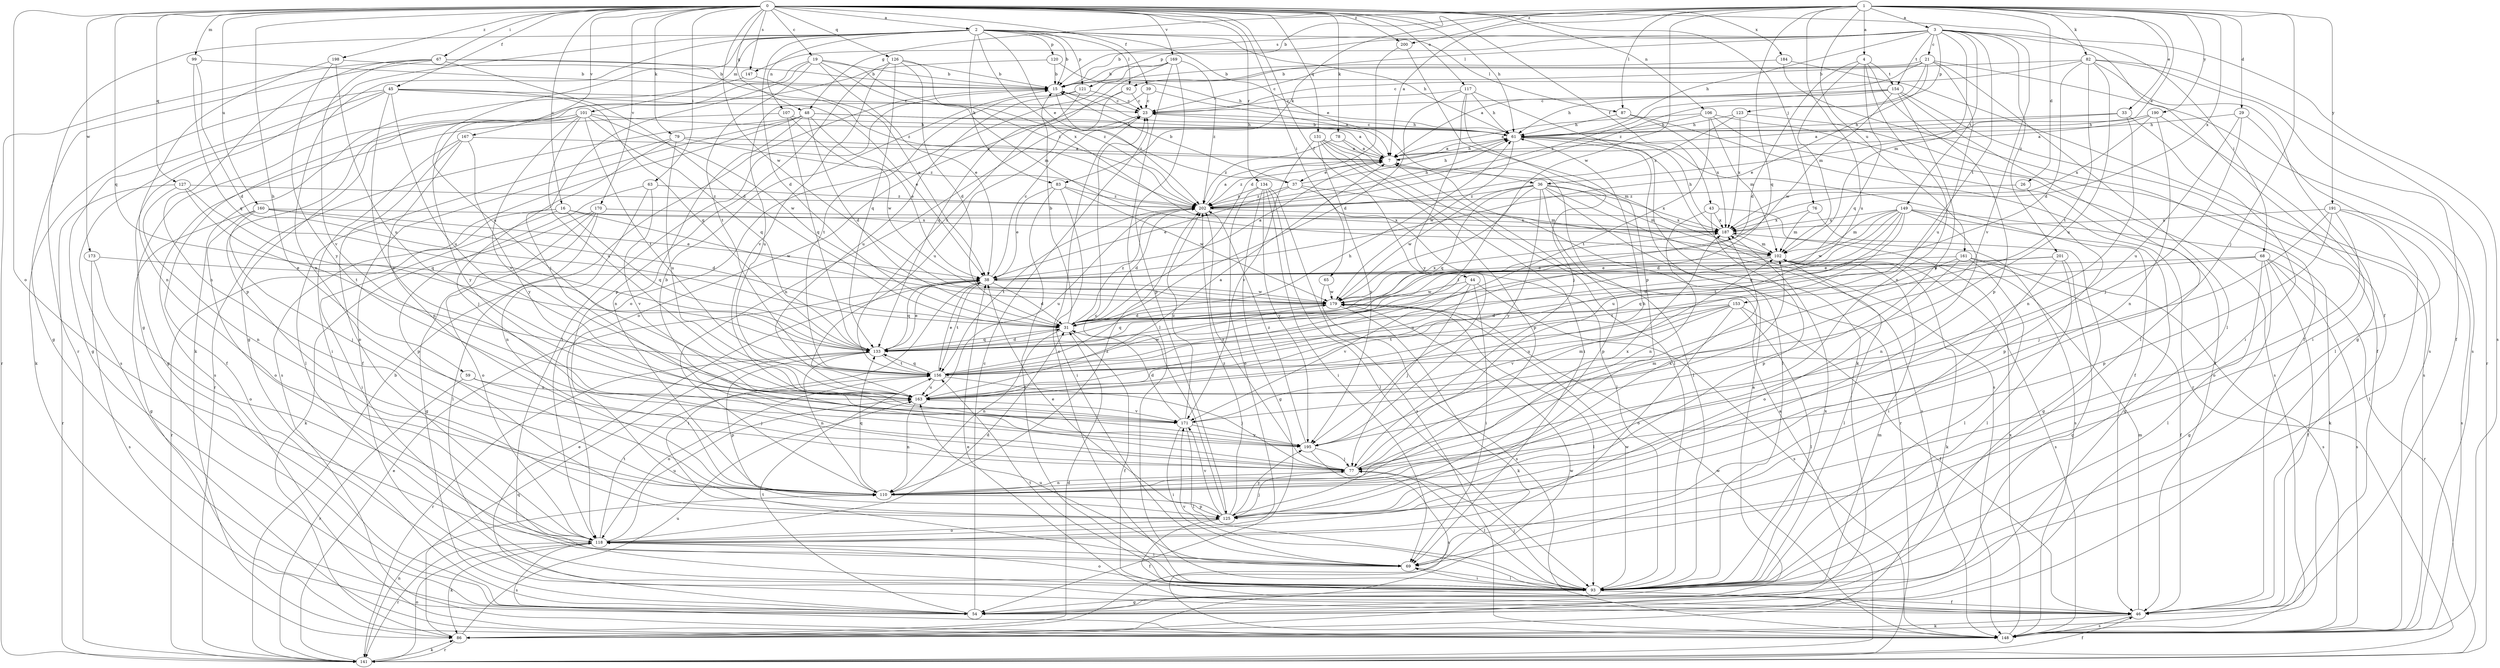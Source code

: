 strict digraph  {
0;
1;
2;
3;
4;
7;
15;
16;
19;
21;
23;
26;
29;
31;
33;
36;
37;
38;
39;
43;
44;
45;
46;
48;
54;
59;
61;
63;
65;
67;
68;
69;
76;
77;
78;
79;
82;
83;
86;
87;
92;
93;
99;
101;
102;
106;
107;
110;
117;
118;
120;
121;
123;
125;
126;
127;
131;
133;
134;
141;
147;
148;
149;
153;
154;
156;
160;
161;
163;
167;
169;
170;
171;
173;
179;
184;
187;
190;
191;
195;
198;
200;
201;
202;
0 -> 2  [label=a];
0 -> 16  [label=c];
0 -> 19  [label=c];
0 -> 39  [label=f];
0 -> 43  [label=f];
0 -> 44  [label=f];
0 -> 45  [label=f];
0 -> 46  [label=f];
0 -> 48  [label=g];
0 -> 59  [label=h];
0 -> 61  [label=h];
0 -> 63  [label=i];
0 -> 65  [label=i];
0 -> 67  [label=i];
0 -> 76  [label=j];
0 -> 78  [label=k];
0 -> 79  [label=k];
0 -> 99  [label=m];
0 -> 106  [label=n];
0 -> 117  [label=o];
0 -> 118  [label=o];
0 -> 126  [label=q];
0 -> 127  [label=q];
0 -> 131  [label=q];
0 -> 133  [label=q];
0 -> 134  [label=r];
0 -> 147  [label=s];
0 -> 160  [label=u];
0 -> 167  [label=v];
0 -> 169  [label=v];
0 -> 170  [label=v];
0 -> 173  [label=w];
0 -> 179  [label=w];
0 -> 184  [label=x];
0 -> 198  [label=z];
0 -> 200  [label=z];
1 -> 3  [label=a];
1 -> 4  [label=a];
1 -> 7  [label=a];
1 -> 15  [label=b];
1 -> 26  [label=d];
1 -> 29  [label=d];
1 -> 33  [label=e];
1 -> 36  [label=e];
1 -> 48  [label=g];
1 -> 77  [label=j];
1 -> 82  [label=k];
1 -> 83  [label=k];
1 -> 87  [label=l];
1 -> 133  [label=q];
1 -> 161  [label=u];
1 -> 163  [label=u];
1 -> 179  [label=w];
1 -> 187  [label=x];
1 -> 190  [label=y];
1 -> 191  [label=y];
1 -> 200  [label=z];
2 -> 15  [label=b];
2 -> 31  [label=d];
2 -> 36  [label=e];
2 -> 37  [label=e];
2 -> 54  [label=g];
2 -> 61  [label=h];
2 -> 83  [label=k];
2 -> 87  [label=l];
2 -> 92  [label=l];
2 -> 101  [label=m];
2 -> 107  [label=n];
2 -> 110  [label=n];
2 -> 120  [label=p];
2 -> 121  [label=p];
2 -> 141  [label=r];
2 -> 163  [label=u];
2 -> 187  [label=x];
3 -> 15  [label=b];
3 -> 21  [label=c];
3 -> 61  [label=h];
3 -> 68  [label=i];
3 -> 92  [label=l];
3 -> 102  [label=m];
3 -> 121  [label=p];
3 -> 123  [label=p];
3 -> 147  [label=s];
3 -> 148  [label=s];
3 -> 149  [label=t];
3 -> 153  [label=t];
3 -> 154  [label=t];
3 -> 171  [label=v];
3 -> 201  [label=z];
4 -> 31  [label=d];
4 -> 102  [label=m];
4 -> 110  [label=n];
4 -> 125  [label=p];
4 -> 133  [label=q];
4 -> 154  [label=t];
7 -> 15  [label=b];
7 -> 37  [label=e];
7 -> 61  [label=h];
7 -> 93  [label=l];
7 -> 202  [label=z];
15 -> 23  [label=c];
15 -> 93  [label=l];
15 -> 202  [label=z];
16 -> 69  [label=i];
16 -> 133  [label=q];
16 -> 141  [label=r];
16 -> 179  [label=w];
16 -> 187  [label=x];
19 -> 15  [label=b];
19 -> 38  [label=e];
19 -> 54  [label=g];
19 -> 77  [label=j];
19 -> 102  [label=m];
19 -> 156  [label=t];
19 -> 202  [label=z];
21 -> 7  [label=a];
21 -> 15  [label=b];
21 -> 23  [label=c];
21 -> 38  [label=e];
21 -> 93  [label=l];
21 -> 148  [label=s];
21 -> 163  [label=u];
21 -> 202  [label=z];
23 -> 61  [label=h];
23 -> 163  [label=u];
26 -> 125  [label=p];
26 -> 202  [label=z];
29 -> 61  [label=h];
29 -> 77  [label=j];
29 -> 93  [label=l];
29 -> 163  [label=u];
31 -> 15  [label=b];
31 -> 46  [label=f];
31 -> 110  [label=n];
31 -> 133  [label=q];
31 -> 202  [label=z];
33 -> 7  [label=a];
33 -> 61  [label=h];
33 -> 69  [label=i];
33 -> 110  [label=n];
36 -> 102  [label=m];
36 -> 125  [label=p];
36 -> 133  [label=q];
36 -> 141  [label=r];
36 -> 148  [label=s];
36 -> 156  [label=t];
36 -> 179  [label=w];
36 -> 187  [label=x];
36 -> 195  [label=y];
36 -> 202  [label=z];
37 -> 15  [label=b];
37 -> 38  [label=e];
37 -> 61  [label=h];
37 -> 93  [label=l];
37 -> 102  [label=m];
37 -> 202  [label=z];
38 -> 7  [label=a];
38 -> 23  [label=c];
38 -> 31  [label=d];
38 -> 69  [label=i];
38 -> 133  [label=q];
38 -> 156  [label=t];
38 -> 179  [label=w];
39 -> 7  [label=a];
39 -> 23  [label=c];
39 -> 163  [label=u];
43 -> 110  [label=n];
43 -> 125  [label=p];
43 -> 148  [label=s];
43 -> 187  [label=x];
44 -> 69  [label=i];
44 -> 77  [label=j];
44 -> 148  [label=s];
44 -> 171  [label=v];
44 -> 179  [label=w];
45 -> 23  [label=c];
45 -> 38  [label=e];
45 -> 54  [label=g];
45 -> 86  [label=k];
45 -> 133  [label=q];
45 -> 148  [label=s];
45 -> 163  [label=u];
45 -> 195  [label=y];
46 -> 38  [label=e];
46 -> 86  [label=k];
46 -> 102  [label=m];
46 -> 148  [label=s];
48 -> 7  [label=a];
48 -> 31  [label=d];
48 -> 38  [label=e];
48 -> 46  [label=f];
48 -> 61  [label=h];
48 -> 110  [label=n];
48 -> 141  [label=r];
48 -> 148  [label=s];
54 -> 7  [label=a];
54 -> 23  [label=c];
54 -> 38  [label=e];
54 -> 102  [label=m];
54 -> 156  [label=t];
59 -> 77  [label=j];
59 -> 141  [label=r];
59 -> 163  [label=u];
61 -> 7  [label=a];
61 -> 23  [label=c];
61 -> 46  [label=f];
61 -> 93  [label=l];
61 -> 148  [label=s];
61 -> 179  [label=w];
63 -> 110  [label=n];
63 -> 125  [label=p];
63 -> 171  [label=v];
63 -> 202  [label=z];
65 -> 148  [label=s];
65 -> 179  [label=w];
67 -> 15  [label=b];
67 -> 31  [label=d];
67 -> 54  [label=g];
67 -> 110  [label=n];
67 -> 141  [label=r];
67 -> 171  [label=v];
67 -> 202  [label=z];
68 -> 38  [label=e];
68 -> 46  [label=f];
68 -> 54  [label=g];
68 -> 93  [label=l];
68 -> 133  [label=q];
68 -> 141  [label=r];
68 -> 148  [label=s];
69 -> 93  [label=l];
69 -> 163  [label=u];
76 -> 54  [label=g];
76 -> 102  [label=m];
76 -> 187  [label=x];
77 -> 15  [label=b];
77 -> 61  [label=h];
77 -> 93  [label=l];
77 -> 102  [label=m];
77 -> 110  [label=n];
77 -> 187  [label=x];
77 -> 202  [label=z];
78 -> 7  [label=a];
78 -> 102  [label=m];
78 -> 202  [label=z];
79 -> 7  [label=a];
79 -> 77  [label=j];
79 -> 93  [label=l];
79 -> 163  [label=u];
79 -> 202  [label=z];
82 -> 15  [label=b];
82 -> 23  [label=c];
82 -> 31  [label=d];
82 -> 46  [label=f];
82 -> 54  [label=g];
82 -> 141  [label=r];
82 -> 156  [label=t];
82 -> 163  [label=u];
83 -> 38  [label=e];
83 -> 69  [label=i];
83 -> 93  [label=l];
83 -> 179  [label=w];
83 -> 202  [label=z];
86 -> 31  [label=d];
86 -> 133  [label=q];
86 -> 141  [label=r];
86 -> 163  [label=u];
86 -> 179  [label=w];
87 -> 61  [label=h];
87 -> 141  [label=r];
87 -> 187  [label=x];
92 -> 23  [label=c];
92 -> 110  [label=n];
92 -> 118  [label=o];
93 -> 23  [label=c];
93 -> 46  [label=f];
93 -> 54  [label=g];
93 -> 69  [label=i];
93 -> 77  [label=j];
93 -> 118  [label=o];
93 -> 156  [label=t];
93 -> 171  [label=v];
93 -> 179  [label=w];
93 -> 187  [label=x];
99 -> 15  [label=b];
99 -> 31  [label=d];
99 -> 133  [label=q];
101 -> 46  [label=f];
101 -> 54  [label=g];
101 -> 61  [label=h];
101 -> 133  [label=q];
101 -> 156  [label=t];
101 -> 163  [label=u];
101 -> 171  [label=v];
101 -> 179  [label=w];
101 -> 195  [label=y];
102 -> 38  [label=e];
102 -> 86  [label=k];
102 -> 93  [label=l];
102 -> 148  [label=s];
102 -> 163  [label=u];
106 -> 7  [label=a];
106 -> 46  [label=f];
106 -> 61  [label=h];
106 -> 102  [label=m];
106 -> 148  [label=s];
106 -> 156  [label=t];
107 -> 61  [label=h];
107 -> 133  [label=q];
107 -> 148  [label=s];
107 -> 179  [label=w];
110 -> 125  [label=p];
110 -> 133  [label=q];
110 -> 187  [label=x];
110 -> 202  [label=z];
117 -> 23  [label=c];
117 -> 31  [label=d];
117 -> 61  [label=h];
117 -> 77  [label=j];
117 -> 86  [label=k];
117 -> 195  [label=y];
118 -> 31  [label=d];
118 -> 69  [label=i];
118 -> 86  [label=k];
118 -> 141  [label=r];
118 -> 148  [label=s];
118 -> 156  [label=t];
118 -> 163  [label=u];
120 -> 15  [label=b];
120 -> 61  [label=h];
120 -> 125  [label=p];
121 -> 23  [label=c];
121 -> 133  [label=q];
121 -> 156  [label=t];
121 -> 163  [label=u];
123 -> 61  [label=h];
123 -> 148  [label=s];
123 -> 187  [label=x];
123 -> 202  [label=z];
125 -> 23  [label=c];
125 -> 38  [label=e];
125 -> 46  [label=f];
125 -> 77  [label=j];
125 -> 118  [label=o];
125 -> 171  [label=v];
125 -> 195  [label=y];
125 -> 202  [label=z];
126 -> 15  [label=b];
126 -> 31  [label=d];
126 -> 125  [label=p];
126 -> 133  [label=q];
126 -> 171  [label=v];
126 -> 202  [label=z];
127 -> 110  [label=n];
127 -> 133  [label=q];
127 -> 141  [label=r];
127 -> 156  [label=t];
127 -> 202  [label=z];
131 -> 7  [label=a];
131 -> 69  [label=i];
131 -> 93  [label=l];
131 -> 125  [label=p];
131 -> 171  [label=v];
131 -> 195  [label=y];
133 -> 31  [label=d];
133 -> 38  [label=e];
133 -> 110  [label=n];
133 -> 125  [label=p];
133 -> 141  [label=r];
133 -> 156  [label=t];
134 -> 54  [label=g];
134 -> 69  [label=i];
134 -> 93  [label=l];
134 -> 118  [label=o];
134 -> 148  [label=s];
134 -> 195  [label=y];
134 -> 202  [label=z];
141 -> 7  [label=a];
141 -> 15  [label=b];
141 -> 38  [label=e];
141 -> 46  [label=f];
141 -> 86  [label=k];
141 -> 110  [label=n];
141 -> 118  [label=o];
147 -> 38  [label=e];
147 -> 86  [label=k];
148 -> 179  [label=w];
148 -> 187  [label=x];
149 -> 31  [label=d];
149 -> 54  [label=g];
149 -> 86  [label=k];
149 -> 102  [label=m];
149 -> 110  [label=n];
149 -> 133  [label=q];
149 -> 156  [label=t];
149 -> 163  [label=u];
149 -> 179  [label=w];
149 -> 187  [label=x];
153 -> 31  [label=d];
153 -> 46  [label=f];
153 -> 93  [label=l];
153 -> 118  [label=o];
153 -> 156  [label=t];
153 -> 163  [label=u];
153 -> 171  [label=v];
154 -> 23  [label=c];
154 -> 46  [label=f];
154 -> 61  [label=h];
154 -> 93  [label=l];
154 -> 179  [label=w];
154 -> 195  [label=y];
154 -> 202  [label=z];
156 -> 38  [label=e];
156 -> 61  [label=h];
156 -> 77  [label=j];
156 -> 118  [label=o];
156 -> 133  [label=q];
156 -> 163  [label=u];
156 -> 179  [label=w];
160 -> 31  [label=d];
160 -> 38  [label=e];
160 -> 54  [label=g];
160 -> 77  [label=j];
160 -> 118  [label=o];
160 -> 187  [label=x];
161 -> 38  [label=e];
161 -> 46  [label=f];
161 -> 93  [label=l];
161 -> 118  [label=o];
161 -> 148  [label=s];
161 -> 156  [label=t];
163 -> 7  [label=a];
163 -> 110  [label=n];
163 -> 171  [label=v];
167 -> 7  [label=a];
167 -> 69  [label=i];
167 -> 110  [label=n];
167 -> 118  [label=o];
167 -> 195  [label=y];
169 -> 15  [label=b];
169 -> 93  [label=l];
169 -> 118  [label=o];
169 -> 125  [label=p];
169 -> 156  [label=t];
169 -> 202  [label=z];
170 -> 54  [label=g];
170 -> 86  [label=k];
170 -> 93  [label=l];
170 -> 118  [label=o];
170 -> 187  [label=x];
171 -> 31  [label=d];
171 -> 69  [label=i];
171 -> 93  [label=l];
171 -> 195  [label=y];
171 -> 202  [label=z];
173 -> 38  [label=e];
173 -> 118  [label=o];
173 -> 148  [label=s];
179 -> 31  [label=d];
179 -> 86  [label=k];
179 -> 93  [label=l];
179 -> 133  [label=q];
179 -> 187  [label=x];
184 -> 15  [label=b];
184 -> 46  [label=f];
184 -> 148  [label=s];
187 -> 61  [label=h];
187 -> 102  [label=m];
190 -> 7  [label=a];
190 -> 61  [label=h];
190 -> 69  [label=i];
190 -> 110  [label=n];
190 -> 187  [label=x];
191 -> 77  [label=j];
191 -> 93  [label=l];
191 -> 118  [label=o];
191 -> 125  [label=p];
191 -> 148  [label=s];
191 -> 187  [label=x];
195 -> 77  [label=j];
195 -> 102  [label=m];
195 -> 148  [label=s];
195 -> 202  [label=z];
198 -> 15  [label=b];
198 -> 110  [label=n];
198 -> 163  [label=u];
198 -> 195  [label=y];
200 -> 31  [label=d];
200 -> 125  [label=p];
201 -> 31  [label=d];
201 -> 38  [label=e];
201 -> 54  [label=g];
201 -> 69  [label=i];
201 -> 93  [label=l];
202 -> 7  [label=a];
202 -> 31  [label=d];
202 -> 61  [label=h];
202 -> 156  [label=t];
202 -> 163  [label=u];
202 -> 187  [label=x];
}

